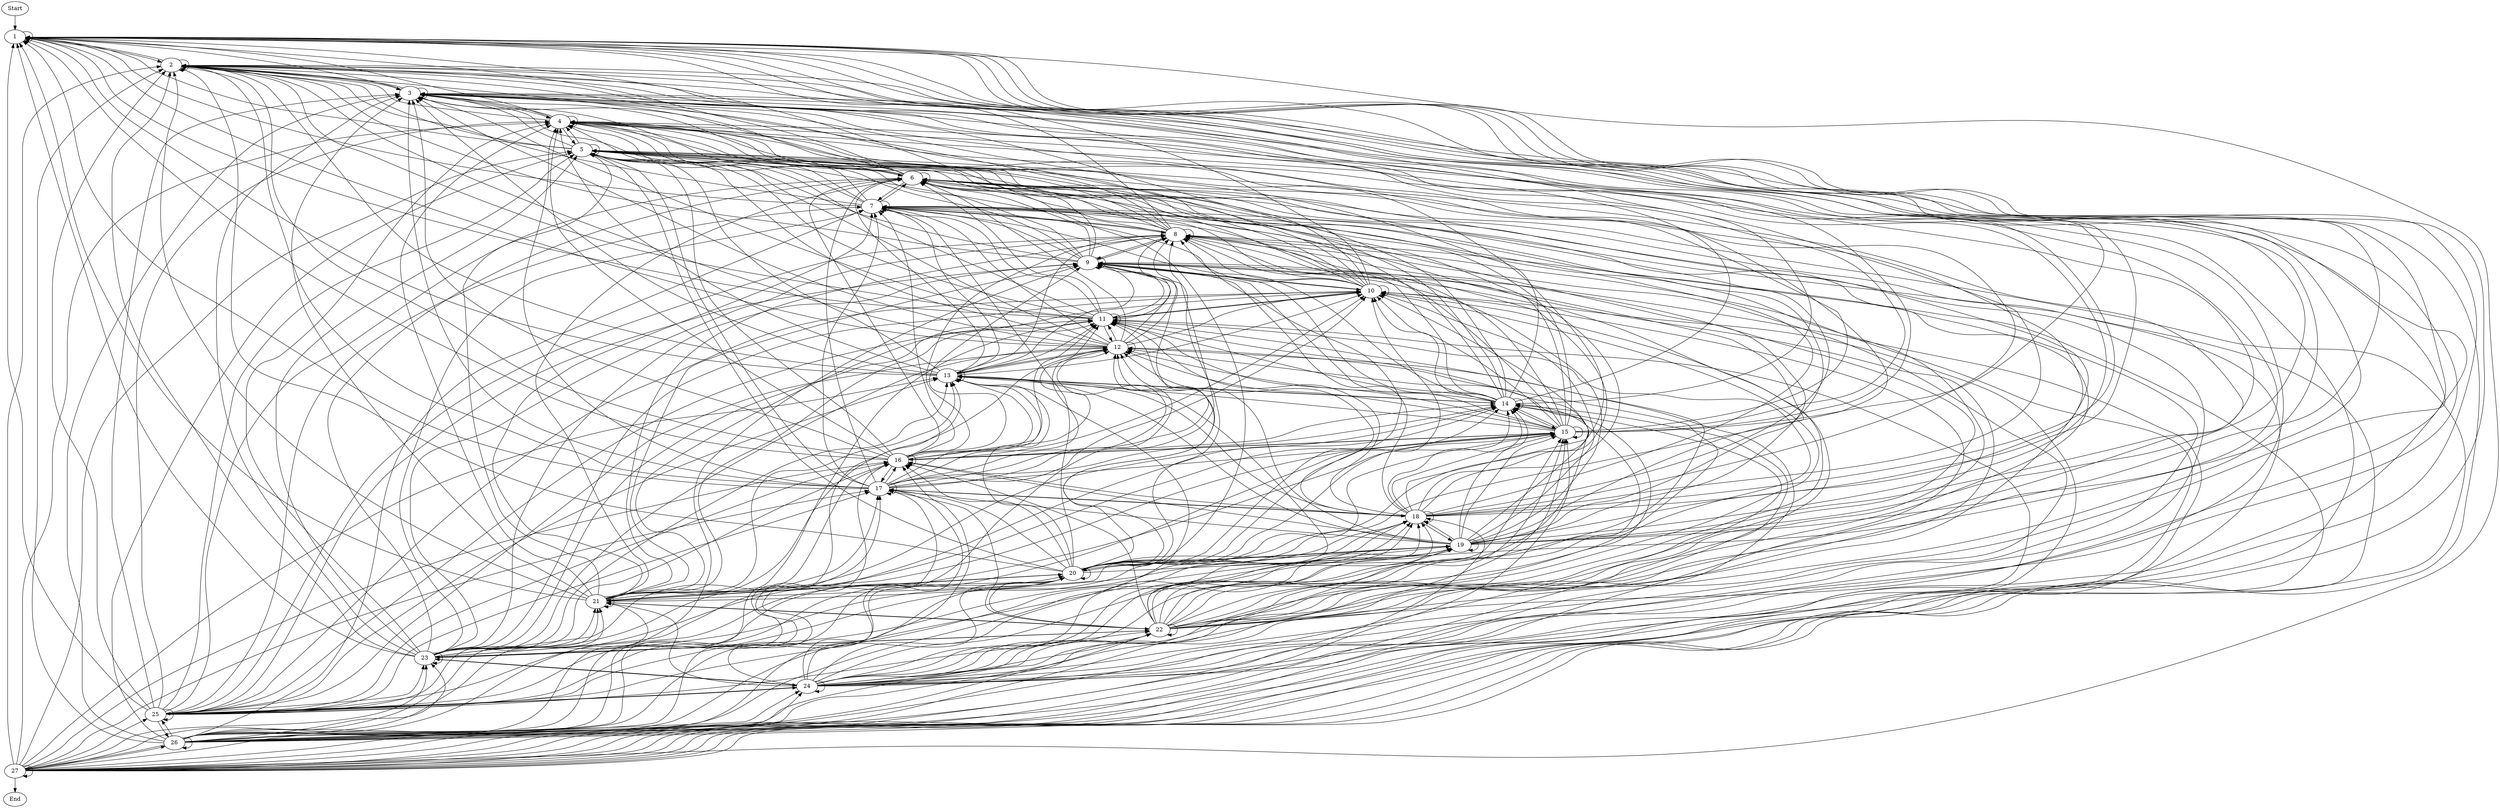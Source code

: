 digraph  {
	Start	 [pos="(0, 1)"];
	1	 [mem=128,
		pos="(0, 1)",
		rt=100];
	Start -> 1	 [weight=1];
	End	 [pos="(28, 1)"];
	1 -> 1	 [weight=0.45];
	2	 [mem=128,
		pos="(1, 1)",
		rt=100];
	1 -> 2	 [weight=0.55];
	2 -> 1	 [weight=0.3];
	2 -> 2	 [weight=0.3];
	3	 [mem=128,
		pos="(2, 1)",
		rt=100];
	2 -> 3	 [weight=0.4];
	3 -> 1	 [weight=0.225];
	3 -> 2	 [weight=0.225];
	3 -> 3	 [weight=0.225];
	4	 [mem=128,
		pos="(3, 1)",
		rt=100];
	3 -> 4	 [weight=0.325];
	4 -> 1	 [weight=0.18];
	4 -> 2	 [weight=0.18];
	4 -> 3	 [weight=0.18];
	4 -> 4	 [weight=0.18];
	5	 [mem=128,
		pos="(4, 1)",
		rt=100];
	4 -> 5	 [weight=0.28];
	5 -> 1	 [weight=0.15];
	5 -> 2	 [weight=0.15];
	5 -> 3	 [weight=0.15];
	5 -> 4	 [weight=0.15];
	5 -> 5	 [weight=0.15];
	6	 [mem=128,
		pos="(5, 1)",
		rt=100];
	5 -> 6	 [weight=0.25];
	6 -> 1	 [weight=0.1286];
	6 -> 2	 [weight=0.1286];
	6 -> 3	 [weight=0.1286];
	6 -> 4	 [weight=0.1286];
	6 -> 5	 [weight=0.1286];
	6 -> 6	 [weight=0.1286];
	7	 [mem=128,
		pos="(6, 1)",
		rt=100];
	6 -> 7	 [weight=0.2284];
	7 -> 1	 [weight=0.1125];
	7 -> 2	 [weight=0.1125];
	7 -> 3	 [weight=0.1125];
	7 -> 4	 [weight=0.1125];
	7 -> 5	 [weight=0.1125];
	7 -> 6	 [weight=0.1125];
	7 -> 7	 [weight=0.1125];
	8	 [mem=128,
		pos="(7, 1)",
		rt=100];
	7 -> 8	 [weight=0.2125];
	8 -> 1	 [weight=0.1];
	8 -> 2	 [weight=0.1];
	8 -> 3	 [weight=0.1];
	8 -> 4	 [weight=0.1];
	8 -> 5	 [weight=0.1];
	8 -> 6	 [weight=0.1];
	8 -> 7	 [weight=0.1];
	8 -> 8	 [weight=0.1];
	9	 [mem=128,
		pos="(8, 1)",
		rt=100];
	8 -> 9	 [weight=0.2];
	9 -> 1	 [weight=0.09];
	9 -> 2	 [weight=0.09];
	9 -> 3	 [weight=0.09];
	9 -> 4	 [weight=0.09];
	9 -> 5	 [weight=0.09];
	9 -> 6	 [weight=0.09];
	9 -> 7	 [weight=0.09];
	9 -> 8	 [weight=0.09];
	9 -> 9	 [weight=0.09];
	10	 [mem=128,
		pos="(9, 1)",
		rt=100];
	9 -> 10	 [weight=0.19];
	10 -> 1	 [weight=0.0818];
	10 -> 2	 [weight=0.0818];
	10 -> 3	 [weight=0.0818];
	10 -> 4	 [weight=0.0818];
	10 -> 5	 [weight=0.0818];
	10 -> 6	 [weight=0.0818];
	10 -> 7	 [weight=0.0818];
	10 -> 8	 [weight=0.0818];
	10 -> 9	 [weight=0.0818];
	10 -> 10	 [weight=0.0818];
	11	 [mem=128,
		pos="(10, 1)",
		rt=100];
	10 -> 11	 [weight=0.182];
	11 -> 1	 [weight=0.075];
	11 -> 2	 [weight=0.075];
	11 -> 3	 [weight=0.075];
	11 -> 4	 [weight=0.075];
	11 -> 5	 [weight=0.075];
	11 -> 6	 [weight=0.075];
	11 -> 7	 [weight=0.075];
	11 -> 8	 [weight=0.075];
	11 -> 9	 [weight=0.075];
	11 -> 10	 [weight=0.075];
	11 -> 11	 [weight=0.075];
	12	 [mem=128,
		pos="(11, 1)",
		rt=100];
	11 -> 12	 [weight=0.175];
	12 -> 1	 [weight=0.0692];
	12 -> 2	 [weight=0.0692];
	12 -> 3	 [weight=0.0692];
	12 -> 4	 [weight=0.0692];
	12 -> 5	 [weight=0.0692];
	12 -> 6	 [weight=0.0692];
	12 -> 7	 [weight=0.0692];
	12 -> 8	 [weight=0.0692];
	12 -> 9	 [weight=0.0692];
	12 -> 10	 [weight=0.0692];
	12 -> 11	 [weight=0.0692];
	12 -> 12	 [weight=0.0692];
	13	 [mem=128,
		pos="(12, 1)",
		rt=100];
	12 -> 13	 [weight=0.1696];
	13 -> 1	 [weight=0.0643];
	13 -> 2	 [weight=0.0643];
	13 -> 3	 [weight=0.0643];
	13 -> 4	 [weight=0.0643];
	13 -> 5	 [weight=0.0643];
	13 -> 6	 [weight=0.0643];
	13 -> 7	 [weight=0.0643];
	13 -> 8	 [weight=0.0643];
	13 -> 9	 [weight=0.0643];
	13 -> 10	 [weight=0.0643];
	13 -> 11	 [weight=0.0643];
	13 -> 12	 [weight=0.0643];
	13 -> 13	 [weight=0.0643];
	14	 [mem=128,
		pos="(13, 1)",
		rt=100];
	13 -> 14	 [weight=0.1641];
	14 -> 1	 [weight=0.06];
	14 -> 2	 [weight=0.06];
	14 -> 3	 [weight=0.06];
	14 -> 4	 [weight=0.06];
	14 -> 5	 [weight=0.06];
	14 -> 6	 [weight=0.06];
	14 -> 7	 [weight=0.06];
	14 -> 8	 [weight=0.06];
	14 -> 9	 [weight=0.06];
	14 -> 10	 [weight=0.06];
	14 -> 11	 [weight=0.06];
	14 -> 12	 [weight=0.06];
	14 -> 13	 [weight=0.06];
	14 -> 14	 [weight=0.06];
	15	 [mem=128,
		pos="(14, 1)",
		rt=100];
	14 -> 15	 [weight=0.16];
	15 -> 1	 [weight=0.0562];
	15 -> 2	 [weight=0.0562];
	15 -> 3	 [weight=0.0562];
	15 -> 4	 [weight=0.0562];
	15 -> 5	 [weight=0.0562];
	15 -> 6	 [weight=0.0562];
	15 -> 7	 [weight=0.0562];
	15 -> 8	 [weight=0.0562];
	15 -> 9	 [weight=0.0562];
	15 -> 10	 [weight=0.0562];
	15 -> 11	 [weight=0.0562];
	15 -> 12	 [weight=0.0562];
	15 -> 13	 [weight=0.0562];
	15 -> 14	 [weight=0.0562];
	15 -> 15	 [weight=0.0562];
	16	 [mem=128,
		pos="(15, 1)",
		rt=100];
	15 -> 16	 [weight=0.157];
	16 -> 1	 [weight=0.0529];
	16 -> 2	 [weight=0.0529];
	16 -> 3	 [weight=0.0529];
	16 -> 4	 [weight=0.0529];
	16 -> 5	 [weight=0.0529];
	16 -> 6	 [weight=0.0529];
	16 -> 7	 [weight=0.0529];
	16 -> 8	 [weight=0.0529];
	16 -> 9	 [weight=0.0529];
	16 -> 10	 [weight=0.0529];
	16 -> 11	 [weight=0.0529];
	16 -> 12	 [weight=0.0529];
	16 -> 13	 [weight=0.0529];
	16 -> 14	 [weight=0.0529];
	16 -> 15	 [weight=0.0529];
	16 -> 16	 [weight=0.0529];
	17	 [mem=128,
		pos="(16, 1)",
		rt=100];
	16 -> 17	 [weight=0.1536];
	17 -> 1	 [weight=0.05];
	17 -> 2	 [weight=0.05];
	17 -> 3	 [weight=0.05];
	17 -> 4	 [weight=0.05];
	17 -> 5	 [weight=0.05];
	17 -> 6	 [weight=0.05];
	17 -> 7	 [weight=0.05];
	17 -> 8	 [weight=0.05];
	17 -> 9	 [weight=0.05];
	17 -> 10	 [weight=0.05];
	17 -> 11	 [weight=0.05];
	17 -> 12	 [weight=0.05];
	17 -> 13	 [weight=0.05];
	17 -> 14	 [weight=0.05];
	17 -> 15	 [weight=0.05];
	17 -> 16	 [weight=0.05];
	17 -> 17	 [weight=0.05];
	18	 [mem=128,
		pos="(17, 1)",
		rt=100];
	17 -> 18	 [weight=0.15];
	18 -> 1	 [weight=0.0474];
	18 -> 2	 [weight=0.0474];
	18 -> 3	 [weight=0.0474];
	18 -> 4	 [weight=0.0474];
	18 -> 5	 [weight=0.0474];
	18 -> 6	 [weight=0.0474];
	18 -> 7	 [weight=0.0474];
	18 -> 8	 [weight=0.0474];
	18 -> 9	 [weight=0.0474];
	18 -> 10	 [weight=0.0474];
	18 -> 11	 [weight=0.0474];
	18 -> 12	 [weight=0.0474];
	18 -> 13	 [weight=0.0474];
	18 -> 14	 [weight=0.0474];
	18 -> 15	 [weight=0.0474];
	18 -> 16	 [weight=0.0474];
	18 -> 17	 [weight=0.0474];
	18 -> 18	 [weight=0.0474];
	19	 [mem=128,
		pos="(18, 1)",
		rt=100];
	18 -> 19	 [weight=0.1468];
	19 -> 1	 [weight=0.045];
	19 -> 2	 [weight=0.045];
	19 -> 3	 [weight=0.045];
	19 -> 4	 [weight=0.045];
	19 -> 5	 [weight=0.045];
	19 -> 6	 [weight=0.045];
	19 -> 7	 [weight=0.045];
	19 -> 8	 [weight=0.045];
	19 -> 9	 [weight=0.045];
	19 -> 10	 [weight=0.045];
	19 -> 11	 [weight=0.045];
	19 -> 12	 [weight=0.045];
	19 -> 13	 [weight=0.045];
	19 -> 14	 [weight=0.045];
	19 -> 15	 [weight=0.045];
	19 -> 16	 [weight=0.045];
	19 -> 17	 [weight=0.045];
	19 -> 18	 [weight=0.045];
	19 -> 19	 [weight=0.045];
	20	 [mem=128,
		pos="(19, 1)",
		rt=100];
	19 -> 20	 [weight=0.145];
	20 -> 1	 [weight=0.0429];
	20 -> 2	 [weight=0.0429];
	20 -> 3	 [weight=0.0429];
	20 -> 4	 [weight=0.0429];
	20 -> 5	 [weight=0.0429];
	20 -> 6	 [weight=0.0429];
	20 -> 7	 [weight=0.0429];
	20 -> 8	 [weight=0.0429];
	20 -> 9	 [weight=0.0429];
	20 -> 10	 [weight=0.0429];
	20 -> 11	 [weight=0.0429];
	20 -> 12	 [weight=0.0429];
	20 -> 13	 [weight=0.0429];
	20 -> 14	 [weight=0.0429];
	20 -> 15	 [weight=0.0429];
	20 -> 16	 [weight=0.0429];
	20 -> 17	 [weight=0.0429];
	20 -> 18	 [weight=0.0429];
	20 -> 19	 [weight=0.0429];
	20 -> 20	 [weight=0.0429];
	21	 [mem=128,
		pos="(20, 1)",
		rt=100];
	20 -> 21	 [weight=0.142];
	21 -> 1	 [weight=0.0409];
	21 -> 2	 [weight=0.0409];
	21 -> 3	 [weight=0.0409];
	21 -> 4	 [weight=0.0409];
	21 -> 5	 [weight=0.0409];
	21 -> 6	 [weight=0.0409];
	21 -> 7	 [weight=0.0409];
	21 -> 8	 [weight=0.0409];
	21 -> 9	 [weight=0.0409];
	21 -> 10	 [weight=0.0409];
	21 -> 11	 [weight=0.0409];
	21 -> 12	 [weight=0.0409];
	21 -> 13	 [weight=0.0409];
	21 -> 14	 [weight=0.0409];
	21 -> 15	 [weight=0.0409];
	21 -> 16	 [weight=0.0409];
	21 -> 17	 [weight=0.0409];
	21 -> 18	 [weight=0.0409];
	21 -> 19	 [weight=0.0409];
	21 -> 20	 [weight=0.0409];
	21 -> 21	 [weight=0.0409];
	22	 [mem=128,
		pos="(21, 1)",
		rt=100];
	21 -> 22	 [weight=0.1411];
	22 -> 1	 [weight=0.0391];
	22 -> 2	 [weight=0.0391];
	22 -> 3	 [weight=0.0391];
	22 -> 4	 [weight=0.0391];
	22 -> 5	 [weight=0.0391];
	22 -> 6	 [weight=0.0391];
	22 -> 7	 [weight=0.0391];
	22 -> 8	 [weight=0.0391];
	22 -> 9	 [weight=0.0391];
	22 -> 10	 [weight=0.0391];
	22 -> 11	 [weight=0.0391];
	22 -> 12	 [weight=0.0391];
	22 -> 13	 [weight=0.0391];
	22 -> 14	 [weight=0.0391];
	22 -> 15	 [weight=0.0391];
	22 -> 16	 [weight=0.0391];
	22 -> 17	 [weight=0.0391];
	22 -> 18	 [weight=0.0391];
	22 -> 19	 [weight=0.0391];
	22 -> 20	 [weight=0.0391];
	22 -> 21	 [weight=0.0391];
	22 -> 22	 [weight=0.0391];
	23	 [mem=128,
		pos="(22, 1)",
		rt=100];
	22 -> 23	 [weight=0.1398];
	23 -> 1	 [weight=0.0375];
	23 -> 2	 [weight=0.0375];
	23 -> 3	 [weight=0.0375];
	23 -> 4	 [weight=0.0375];
	23 -> 5	 [weight=0.0375];
	23 -> 6	 [weight=0.0375];
	23 -> 7	 [weight=0.0375];
	23 -> 8	 [weight=0.0375];
	23 -> 9	 [weight=0.0375];
	23 -> 10	 [weight=0.0375];
	23 -> 11	 [weight=0.0375];
	23 -> 12	 [weight=0.0375];
	23 -> 13	 [weight=0.0375];
	23 -> 14	 [weight=0.0375];
	23 -> 15	 [weight=0.0375];
	23 -> 16	 [weight=0.0375];
	23 -> 17	 [weight=0.0375];
	23 -> 18	 [weight=0.0375];
	23 -> 19	 [weight=0.0375];
	23 -> 20	 [weight=0.0375];
	23 -> 21	 [weight=0.0375];
	23 -> 22	 [weight=0.0375];
	23 -> 23	 [weight=0.0375];
	24	 [mem=128,
		pos="(23, 1)",
		rt=100];
	23 -> 24	 [weight=0.1375];
	24 -> 1	 [weight=0.036];
	24 -> 2	 [weight=0.036];
	24 -> 3	 [weight=0.036];
	24 -> 4	 [weight=0.036];
	24 -> 5	 [weight=0.036];
	24 -> 6	 [weight=0.036];
	24 -> 7	 [weight=0.036];
	24 -> 8	 [weight=0.036];
	24 -> 9	 [weight=0.036];
	24 -> 10	 [weight=0.036];
	24 -> 11	 [weight=0.036];
	24 -> 12	 [weight=0.036];
	24 -> 13	 [weight=0.036];
	24 -> 14	 [weight=0.036];
	24 -> 15	 [weight=0.036];
	24 -> 16	 [weight=0.036];
	24 -> 17	 [weight=0.036];
	24 -> 18	 [weight=0.036];
	24 -> 19	 [weight=0.036];
	24 -> 20	 [weight=0.036];
	24 -> 21	 [weight=0.036];
	24 -> 22	 [weight=0.036];
	24 -> 23	 [weight=0.036];
	24 -> 24	 [weight=0.036];
	25	 [mem=128,
		pos="(24, 1)",
		rt=100];
	24 -> 25	 [weight=0.136];
	25 -> 1	 [weight=0.0346];
	25 -> 2	 [weight=0.0346];
	25 -> 3	 [weight=0.0346];
	25 -> 4	 [weight=0.0346];
	25 -> 5	 [weight=0.0346];
	25 -> 6	 [weight=0.0346];
	25 -> 7	 [weight=0.0346];
	25 -> 8	 [weight=0.0346];
	25 -> 9	 [weight=0.0346];
	25 -> 10	 [weight=0.0346];
	25 -> 11	 [weight=0.0346];
	25 -> 12	 [weight=0.0346];
	25 -> 13	 [weight=0.0346];
	25 -> 14	 [weight=0.0346];
	25 -> 15	 [weight=0.0346];
	25 -> 16	 [weight=0.0346];
	25 -> 17	 [weight=0.0346];
	25 -> 18	 [weight=0.0346];
	25 -> 19	 [weight=0.0346];
	25 -> 20	 [weight=0.0346];
	25 -> 21	 [weight=0.0346];
	25 -> 22	 [weight=0.0346];
	25 -> 23	 [weight=0.0346];
	25 -> 24	 [weight=0.0346];
	25 -> 25	 [weight=0.0346];
	26	 [mem=128,
		pos="(25, 1)",
		rt=100];
	25 -> 26	 [weight=0.135];
	26 -> 1	 [weight=0.0333];
	26 -> 2	 [weight=0.0333];
	26 -> 3	 [weight=0.0333];
	26 -> 4	 [weight=0.0333];
	26 -> 5	 [weight=0.0333];
	26 -> 6	 [weight=0.0333];
	26 -> 7	 [weight=0.0333];
	26 -> 8	 [weight=0.0333];
	26 -> 9	 [weight=0.0333];
	26 -> 10	 [weight=0.0333];
	26 -> 11	 [weight=0.0333];
	26 -> 12	 [weight=0.0333];
	26 -> 13	 [weight=0.0333];
	26 -> 14	 [weight=0.0333];
	26 -> 15	 [weight=0.0333];
	26 -> 16	 [weight=0.0333];
	26 -> 17	 [weight=0.0333];
	26 -> 18	 [weight=0.0333];
	26 -> 19	 [weight=0.0333];
	26 -> 20	 [weight=0.0333];
	26 -> 21	 [weight=0.0333];
	26 -> 22	 [weight=0.0333];
	26 -> 23	 [weight=0.0333];
	26 -> 24	 [weight=0.0333];
	26 -> 25	 [weight=0.0333];
	26 -> 26	 [weight=0.0333];
	27	 [mem=128,
		pos="(26, 1)",
		rt=100];
	26 -> 27	 [weight=0.1342];
	27 -> End	 [weight=0.1333];
	27 -> 1	 [weight=0.0321];
	27 -> 2	 [weight=0.0321];
	27 -> 3	 [weight=0.0321];
	27 -> 4	 [weight=0.0321];
	27 -> 5	 [weight=0.0321];
	27 -> 6	 [weight=0.0321];
	27 -> 7	 [weight=0.0321];
	27 -> 8	 [weight=0.0321];
	27 -> 9	 [weight=0.0321];
	27 -> 10	 [weight=0.0321];
	27 -> 11	 [weight=0.0321];
	27 -> 12	 [weight=0.0321];
	27 -> 13	 [weight=0.0321];
	27 -> 14	 [weight=0.0321];
	27 -> 15	 [weight=0.0321];
	27 -> 16	 [weight=0.0321];
	27 -> 17	 [weight=0.0321];
	27 -> 18	 [weight=0.0321];
	27 -> 19	 [weight=0.0321];
	27 -> 20	 [weight=0.0321];
	27 -> 21	 [weight=0.0321];
	27 -> 22	 [weight=0.0321];
	27 -> 23	 [weight=0.0321];
	27 -> 24	 [weight=0.0321];
	27 -> 25	 [weight=0.0321];
	27 -> 26	 [weight=0.0321];
	27 -> 27	 [weight=0.0321];
}

